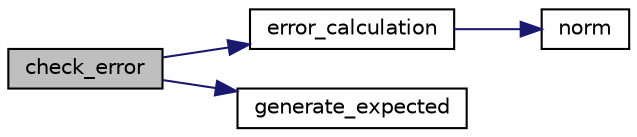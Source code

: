 digraph "check_error"
{
 // LATEX_PDF_SIZE
  edge [fontname="Helvetica",fontsize="10",labelfontname="Helvetica",labelfontsize="10"];
  node [fontname="Helvetica",fontsize="10",shape=record];
  rankdir="LR";
  Node1 [label="check_error",height=0.2,width=0.4,color="black", fillcolor="grey75", style="filled", fontcolor="black",tooltip=" "];
  Node1 -> Node2 [color="midnightblue",fontsize="10",style="solid",fontname="Helvetica"];
  Node2 [label="error_calculation",height=0.2,width=0.4,color="black", fillcolor="white", style="filled",URL="$check_8cpp.html#a9fa4213fe9b28a20cbfa207ab6d81ff0",tooltip="Performs the math to calculate the error (sqrt((norm(expected - approximate)^2)/(approximate_norm)^2)..."];
  Node2 -> Node3 [color="midnightblue",fontsize="10",style="solid",fontname="Helvetica"];
  Node3 [label="norm",height=0.2,width=0.4,color="black", fillcolor="white", style="filled",URL="$check_8cpp.html#a699421f5859405c81895e809f7080a10",tooltip=" "];
  Node1 -> Node4 [color="midnightblue",fontsize="10",style="solid",fontname="Helvetica"];
  Node4 [label="generate_expected",height=0.2,width=0.4,color="black", fillcolor="white", style="filled",URL="$check_8cpp.html#a0253f7ad7152e0fc3ef1e329205b2803",tooltip=" "];
}
